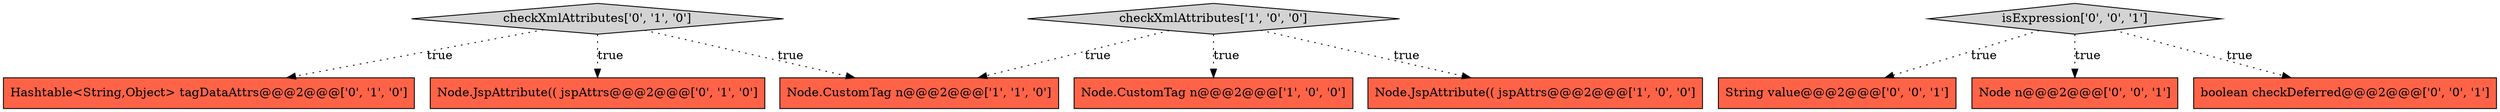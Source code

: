 digraph {
5 [style = filled, label = "Hashtable<String,Object> tagDataAttrs@@@2@@@['0', '1', '0']", fillcolor = tomato, shape = box image = "AAA0AAABBB2BBB"];
7 [style = filled, label = "String value@@@2@@@['0', '0', '1']", fillcolor = tomato, shape = box image = "AAA0AAABBB3BBB"];
8 [style = filled, label = "Node n@@@2@@@['0', '0', '1']", fillcolor = tomato, shape = box image = "AAA0AAABBB3BBB"];
10 [style = filled, label = "boolean checkDeferred@@@2@@@['0', '0', '1']", fillcolor = tomato, shape = box image = "AAA0AAABBB3BBB"];
0 [style = filled, label = "Node.CustomTag n@@@2@@@['1', '0', '0']", fillcolor = tomato, shape = box image = "AAA0AAABBB1BBB"];
6 [style = filled, label = "checkXmlAttributes['0', '1', '0']", fillcolor = lightgray, shape = diamond image = "AAA0AAABBB2BBB"];
3 [style = filled, label = "Node.CustomTag n@@@2@@@['1', '1', '0']", fillcolor = tomato, shape = box image = "AAA0AAABBB1BBB"];
4 [style = filled, label = "Node.JspAttribute(( jspAttrs@@@2@@@['0', '1', '0']", fillcolor = tomato, shape = box image = "AAA0AAABBB2BBB"];
1 [style = filled, label = "checkXmlAttributes['1', '0', '0']", fillcolor = lightgray, shape = diamond image = "AAA0AAABBB1BBB"];
9 [style = filled, label = "isExpression['0', '0', '1']", fillcolor = lightgray, shape = diamond image = "AAA0AAABBB3BBB"];
2 [style = filled, label = "Node.JspAttribute(( jspAttrs@@@2@@@['1', '0', '0']", fillcolor = tomato, shape = box image = "AAA0AAABBB1BBB"];
1->2 [style = dotted, label="true"];
6->5 [style = dotted, label="true"];
6->4 [style = dotted, label="true"];
1->3 [style = dotted, label="true"];
9->8 [style = dotted, label="true"];
1->0 [style = dotted, label="true"];
9->10 [style = dotted, label="true"];
6->3 [style = dotted, label="true"];
9->7 [style = dotted, label="true"];
}
